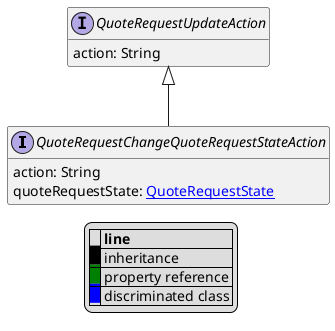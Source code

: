 @startuml

hide empty fields
hide empty methods
legend
|= |= line |
|<back:black>   </back>| inheritance |
|<back:green>   </back>| property reference |
|<back:blue>   </back>| discriminated class |
endlegend
interface QuoteRequestChangeQuoteRequestStateAction [[QuoteRequestChangeQuoteRequestStateAction.svg]] extends QuoteRequestUpdateAction {
    action: String
    quoteRequestState: [[QuoteRequestState.svg QuoteRequestState]]
}
interface QuoteRequestUpdateAction [[QuoteRequestUpdateAction.svg]]  {
    action: String
}





@enduml
